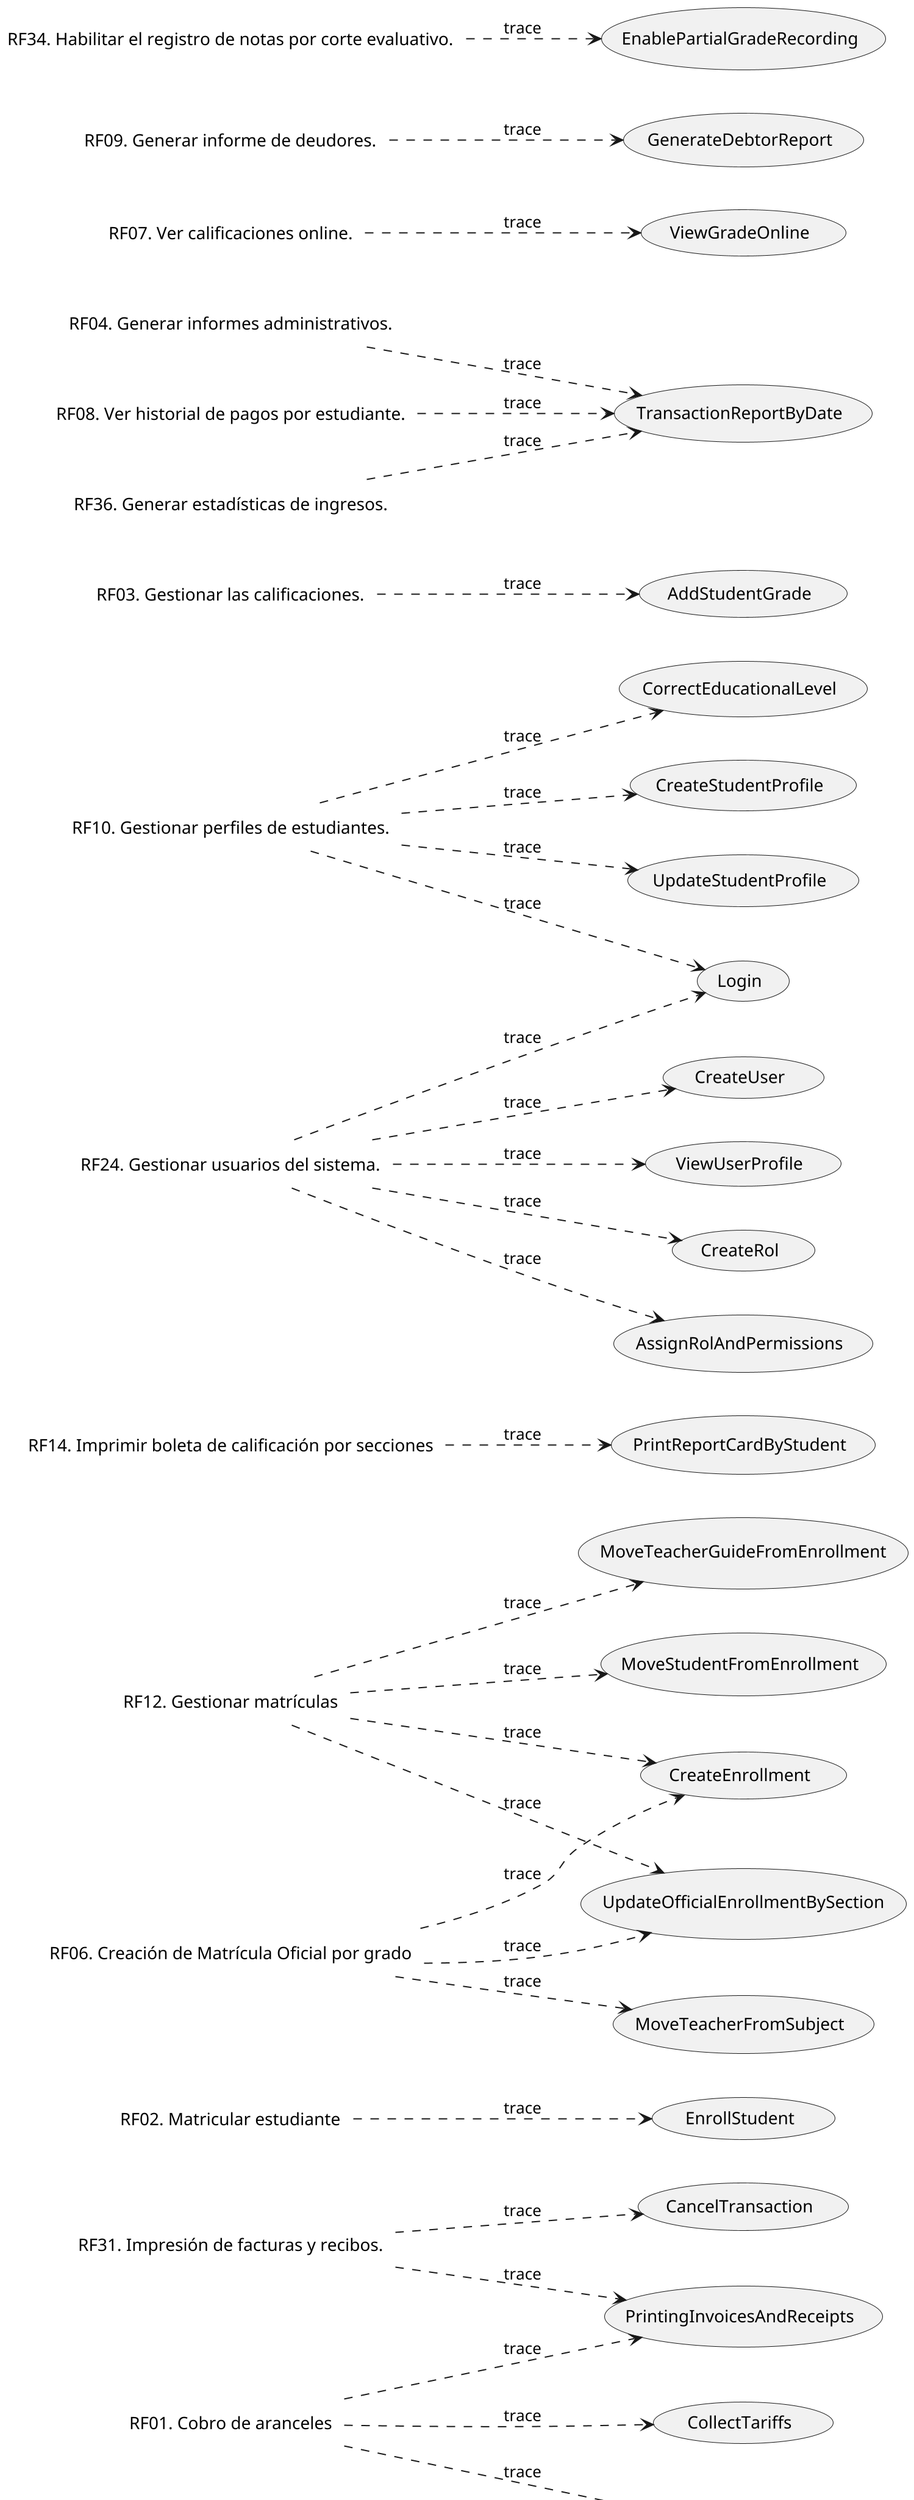 @startuml
'skinparam BackgroundColor transparent
left to right direction
scale 2

'Iteration 1
Label RF01 as "RF01. Cobro de aranceles"
Label RF02 as "RF02. Matricular estudiante"
label RF06 as "RF06. Creación de Matrícula Oficial por grado"
label RF12 as "RF12. Gestionar matrículas"
label RF14 as "RF14. Imprimir boleta de calificación por secciones"

'Iteration 2
Label RF10 as "RF10. Gestionar perfiles de estudiantes."
Label RF24 as "RF24. Gestionar usuarios del sistema."
Label RF03 as "RF03. Gestionar las calificaciones."
Label RF33 as "RF33. Abonos a pago de un arancel."

'Iteration 3
Label RF04 as "RF04. Generar informes administrativos."
Label RF07 as "RF07. Ver calificaciones online."
Label RF08 as "RF08. Ver historial de pagos por estudiante."
Label RF31 as "RF31. Impresión de facturas y recibos."
Label RF36 as "RF36. Generar estadísticas de ingresos."

'Iteration 4
Label RF09 as "RF09. Generar informe de deudores."
Label RF34 as "RF34. Habilitar el registro de notas por corte evaluativo."


'Iteration 1
usecase CU01 as "EnrollStudent"
usecase CU05 as "UpdateOfficialEnrollmentBySection"
usecase CU58 as "PrintingInvoicesAndReceipts"
usecase CU29 as "PrintReportCardByStudent"
usecase CU21 as "MoveTeacherGuideFromEnrollment"
usecase CU03 as "CollectTariffs"

'Iteration 2
usecase CU60 as "PayTariff"
usecase CU11 as "AddStudentGrade"
usecase CU02 as "CreateStudentProfile"
usecase CU69 as "Login"

'Iteration 3
usecase CU15 as "ViewGradeOnline"
usecase CU16 as "UpdateStudentProfile"
usecase CU22 as "MoveTeacherFromSubject"
usecase CU23 as "MoveStudentFromEnrollment"
usecase CU73 as "CancelTransaction"
usecase CU75 as "TransactionReportByDate"

'Iteration 4
usecase CU07 as "GenerateDebtorReport"
usecase CU20 as "CreateEnrollment"
usecase CU46 as "CreateUser"
usecase CU51 as "ViewUserProfile"
usecase CU61 as "EnablePartialGradeRecording"
usecase CU70 as "CreateRol"
usecase CU71 as "AssignRolAndPermissions"
usecase CU77 as "CorrectEducationalLevel"
usecase CU78 as "ForgetDebt"



'Iteration 1
RF01 ..> CU03 : trace
RF01 ..> CU58 : trace
RF02 ..> CU01 : trace
RF06 ..> CU05 : trace
RF12 ..> CU05 : trace
RF12 ..> CU21 : trace
RF14 ..> CU29 : trace

'Iteration 2
RF01 ..> CU60 : trace
RF06 ..> CU22 : trace
RF10 ..> CU02 : trace
RF10 ..> CU69 : trace
RF24 ..> CU69 : trace
RF33 ..> CU60 : trace
RF03 ..> CU11 : trace
RF07 ..> CU15 : trace

'Iteration 3
RF08 ..> CU75 : trace
RF04 ..> CU75 : trace
RF36 ..> CU75 : trace
RF31 ..> CU73 : trace
RF31 ..> CU58 : trace
RF10 ..> CU16 : trace
RF12 ..> CU23 : trace

'Iteration 4
RF09 ..> CU07 : trace
RF06 ..> CU20 : trace
RF12 ..> CU20 : trace
RF24 ..> CU46 : trace
RF24 ..> CU51 : trace
RF34 ..> CU61 : trace
RF24 ..> CU70 : trace
RF24 ..> CU71 : trace
RF10 ..> CU77 : trace
RF33 ..> CU78 : trace
@enduml